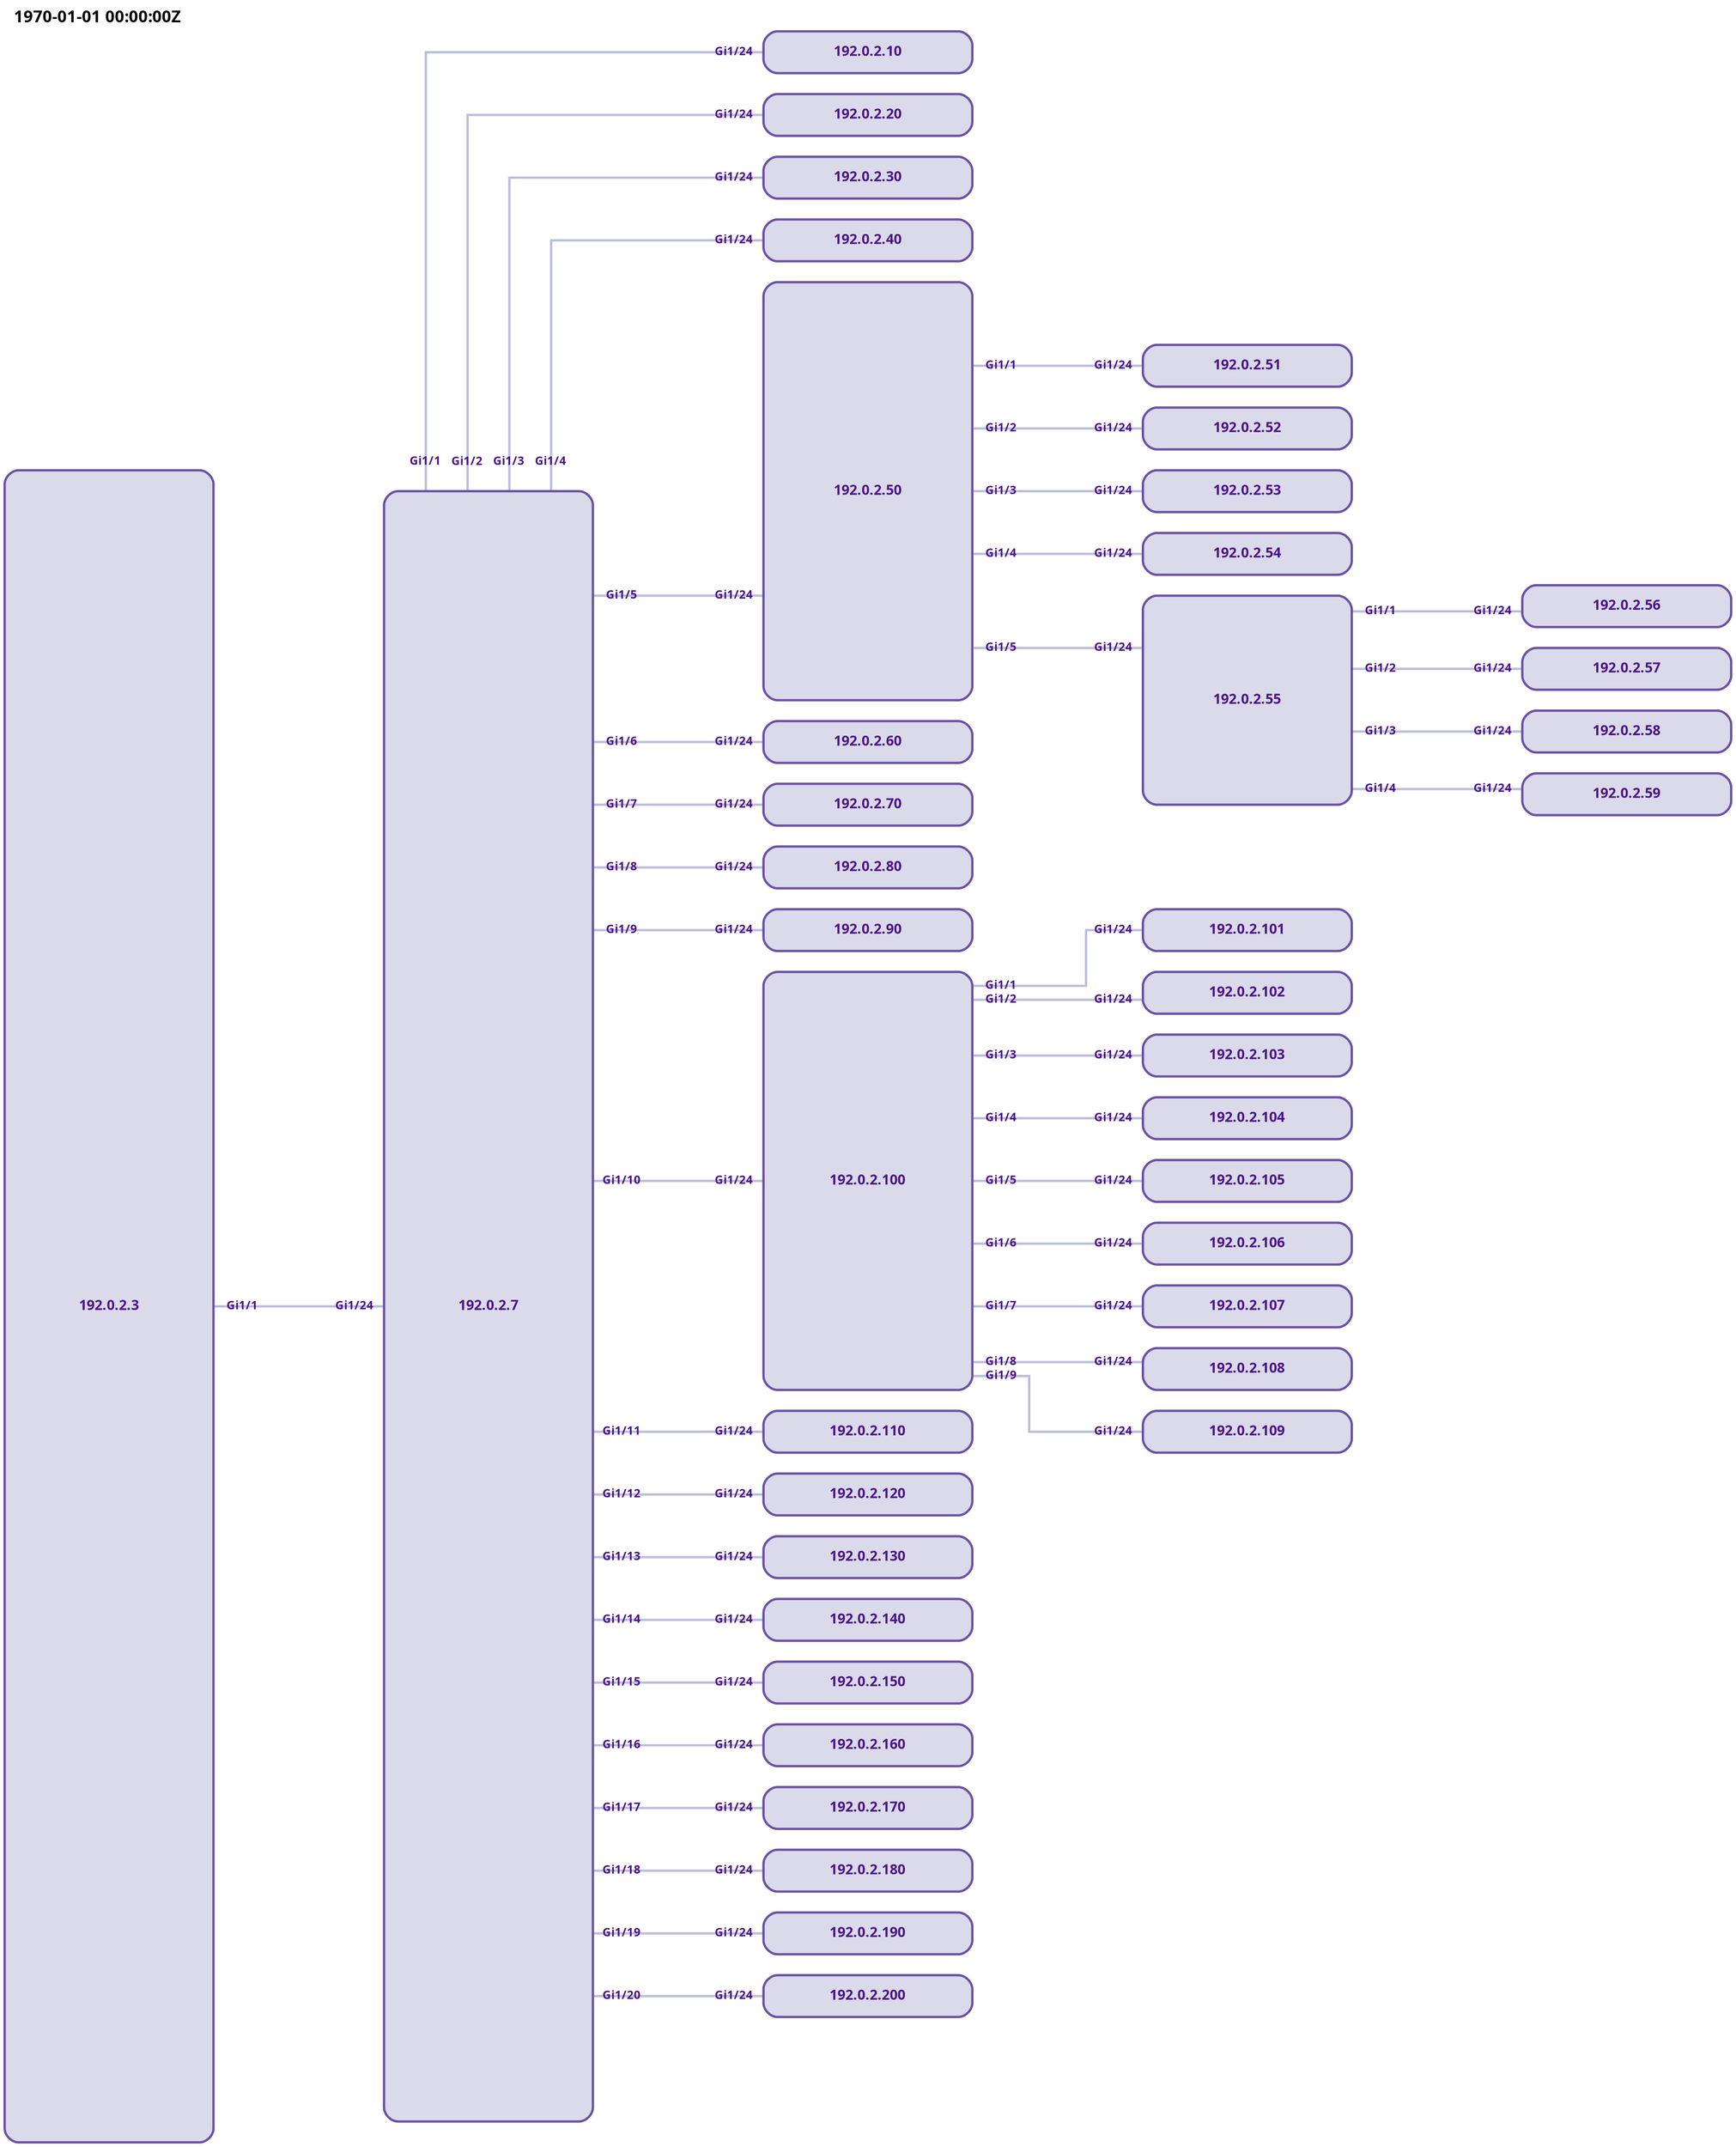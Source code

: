 digraph G {
  graph [
    layout="dot"
    outputorder=edgesfirst
    rankdir=LR
    forcelabels=true
    splines=ortho
    label="1970-01-01 00:00:00Z"
    fontname="sans bold"
    labelloc=t
    labeljust=left
  ];

  node [
    shape=rect
    style="filled, rounded"
    penwidth=2
    colorscheme=purples7
    color=6
    fillcolor=2
    width=2.5
    height=0.25
    fontname="sans bold"
    fontsize=12
    fontcolor=7
  ];

  edge [
    minlen=4
    penwidth=2
    colorscheme=purples7
    color=3
    labelangle=0
    labeldistance=2.5
    labelfontname="sans bold"
    labelfontsize=10
    labelfontcolor=7
    dir=none
  ];


  // Switches

  "192.0.2.3" [label="192.0.2.3" height=20.0];
  "192.0.2.7" [label="192.0.2.7" height=19.5];
  "192.0.2.10" [label="192.0.2.10" height=0.5];
  "192.0.2.20" [label="192.0.2.20" height=0.5];
  "192.0.2.30" [label="192.0.2.30" height=0.5];
  "192.0.2.40" [label="192.0.2.40" height=0.5];
  "192.0.2.50" [label="192.0.2.50" height=5.0];
  "192.0.2.51" [label="192.0.2.51" height=0.5];
  "192.0.2.52" [label="192.0.2.52" height=0.5];
  "192.0.2.53" [label="192.0.2.53" height=0.5];
  "192.0.2.54" [label="192.0.2.54" height=0.5];
  "192.0.2.55" [label="192.0.2.55" height=2.5];
  "192.0.2.56" [label="192.0.2.56" height=0.5];
  "192.0.2.57" [label="192.0.2.57" height=0.5];
  "192.0.2.58" [label="192.0.2.58" height=0.5];
  "192.0.2.59" [label="192.0.2.59" height=0.5];
  "192.0.2.60" [label="192.0.2.60" height=0.5];
  "192.0.2.70" [label="192.0.2.70" height=0.5];
  "192.0.2.80" [label="192.0.2.80" height=0.5];
  "192.0.2.90" [label="192.0.2.90" height=0.5];
  "192.0.2.100" [label="192.0.2.100" height=5.0];
  "192.0.2.101" [label="192.0.2.101" height=0.5];
  "192.0.2.102" [label="192.0.2.102" height=0.5];
  "192.0.2.103" [label="192.0.2.103" height=0.5];
  "192.0.2.104" [label="192.0.2.104" height=0.5];
  "192.0.2.105" [label="192.0.2.105" height=0.5];
  "192.0.2.106" [label="192.0.2.106" height=0.5];
  "192.0.2.107" [label="192.0.2.107" height=0.5];
  "192.0.2.108" [label="192.0.2.108" height=0.5];
  "192.0.2.109" [label="192.0.2.109" height=0.5];
  "192.0.2.110" [label="192.0.2.110" height=0.5];
  "192.0.2.120" [label="192.0.2.120" height=0.5];
  "192.0.2.130" [label="192.0.2.130" height=0.5];
  "192.0.2.140" [label="192.0.2.140" height=0.5];
  "192.0.2.150" [label="192.0.2.150" height=0.5];
  "192.0.2.160" [label="192.0.2.160" height=0.5];
  "192.0.2.170" [label="192.0.2.170" height=0.5];
  "192.0.2.180" [label="192.0.2.180" height=0.5];
  "192.0.2.190" [label="192.0.2.190" height=0.5];
  "192.0.2.200" [label="192.0.2.200" height=0.5];


  // Edges

  "192.0.2.3" -> "192.0.2.7" [taillabel="Gi1/1" headlabel="Gi1/24" headport=w];
  "192.0.2.7" -> "192.0.2.10" [taillabel="Gi1/1" headlabel="Gi1/24" headport=w];
  "192.0.2.7" -> "192.0.2.20" [taillabel="Gi1/2" headlabel="Gi1/24" headport=w];
  "192.0.2.7" -> "192.0.2.30" [taillabel="Gi1/3" headlabel="Gi1/24" headport=w];
  "192.0.2.7" -> "192.0.2.40" [taillabel="Gi1/4" headlabel="Gi1/24" headport=w];
  "192.0.2.7" -> "192.0.2.50" [taillabel="Gi1/5" headlabel="Gi1/24" headport=w];
  "192.0.2.7" -> "192.0.2.60" [taillabel="Gi1/6" headlabel="Gi1/24" headport=w];
  "192.0.2.7" -> "192.0.2.70" [taillabel="Gi1/7" headlabel="Gi1/24" headport=w];
  "192.0.2.7" -> "192.0.2.80" [taillabel="Gi1/8" headlabel="Gi1/24" headport=w];
  "192.0.2.7" -> "192.0.2.90" [taillabel="Gi1/9" headlabel="Gi1/24" headport=w];
  "192.0.2.7" -> "192.0.2.100" [taillabel="Gi1/10" headlabel="Gi1/24" headport=w];
  "192.0.2.7" -> "192.0.2.110" [taillabel="Gi1/11" headlabel="Gi1/24" headport=w];
  "192.0.2.7" -> "192.0.2.120" [taillabel="Gi1/12" headlabel="Gi1/24" headport=w];
  "192.0.2.7" -> "192.0.2.130" [taillabel="Gi1/13" headlabel="Gi1/24" headport=w];
  "192.0.2.7" -> "192.0.2.140" [taillabel="Gi1/14" headlabel="Gi1/24" headport=w];
  "192.0.2.7" -> "192.0.2.150" [taillabel="Gi1/15" headlabel="Gi1/24" headport=w];
  "192.0.2.7" -> "192.0.2.160" [taillabel="Gi1/16" headlabel="Gi1/24" headport=w];
  "192.0.2.7" -> "192.0.2.170" [taillabel="Gi1/17" headlabel="Gi1/24" headport=w];
  "192.0.2.7" -> "192.0.2.180" [taillabel="Gi1/18" headlabel="Gi1/24" headport=w];
  "192.0.2.7" -> "192.0.2.190" [taillabel="Gi1/19" headlabel="Gi1/24" headport=w];
  "192.0.2.7" -> "192.0.2.200" [taillabel="Gi1/20" headlabel="Gi1/24" headport=w];
  "192.0.2.50" -> "192.0.2.51" [taillabel="Gi1/1" headlabel="Gi1/24" headport=w];
  "192.0.2.50" -> "192.0.2.52" [taillabel="Gi1/2" headlabel="Gi1/24" headport=w];
  "192.0.2.50" -> "192.0.2.53" [taillabel="Gi1/3" headlabel="Gi1/24" headport=w];
  "192.0.2.50" -> "192.0.2.54" [taillabel="Gi1/4" headlabel="Gi1/24" headport=w];
  "192.0.2.50" -> "192.0.2.55" [taillabel="Gi1/5" headlabel="Gi1/24" headport=w];
  "192.0.2.55" -> "192.0.2.56" [taillabel="Gi1/1" headlabel="Gi1/24" headport=w];
  "192.0.2.55" -> "192.0.2.57" [taillabel="Gi1/2" headlabel="Gi1/24" headport=w];
  "192.0.2.55" -> "192.0.2.58" [taillabel="Gi1/3" headlabel="Gi1/24" headport=w];
  "192.0.2.55" -> "192.0.2.59" [taillabel="Gi1/4" headlabel="Gi1/24" headport=w];
  "192.0.2.100" -> "192.0.2.101" [taillabel="Gi1/1" headlabel="Gi1/24" headport=w];
  "192.0.2.100" -> "192.0.2.102" [taillabel="Gi1/2" headlabel="Gi1/24" headport=w];
  "192.0.2.100" -> "192.0.2.103" [taillabel="Gi1/3" headlabel="Gi1/24" headport=w];
  "192.0.2.100" -> "192.0.2.104" [taillabel="Gi1/4" headlabel="Gi1/24" headport=w];
  "192.0.2.100" -> "192.0.2.105" [taillabel="Gi1/5" headlabel="Gi1/24" headport=w];
  "192.0.2.100" -> "192.0.2.106" [taillabel="Gi1/6" headlabel="Gi1/24" headport=w];
  "192.0.2.100" -> "192.0.2.107" [taillabel="Gi1/7" headlabel="Gi1/24" headport=w];
  "192.0.2.100" -> "192.0.2.108" [taillabel="Gi1/8" headlabel="Gi1/24" headport=w];
  "192.0.2.100" -> "192.0.2.109" [taillabel="Gi1/9" headlabel="Gi1/24" headport=w];

}
